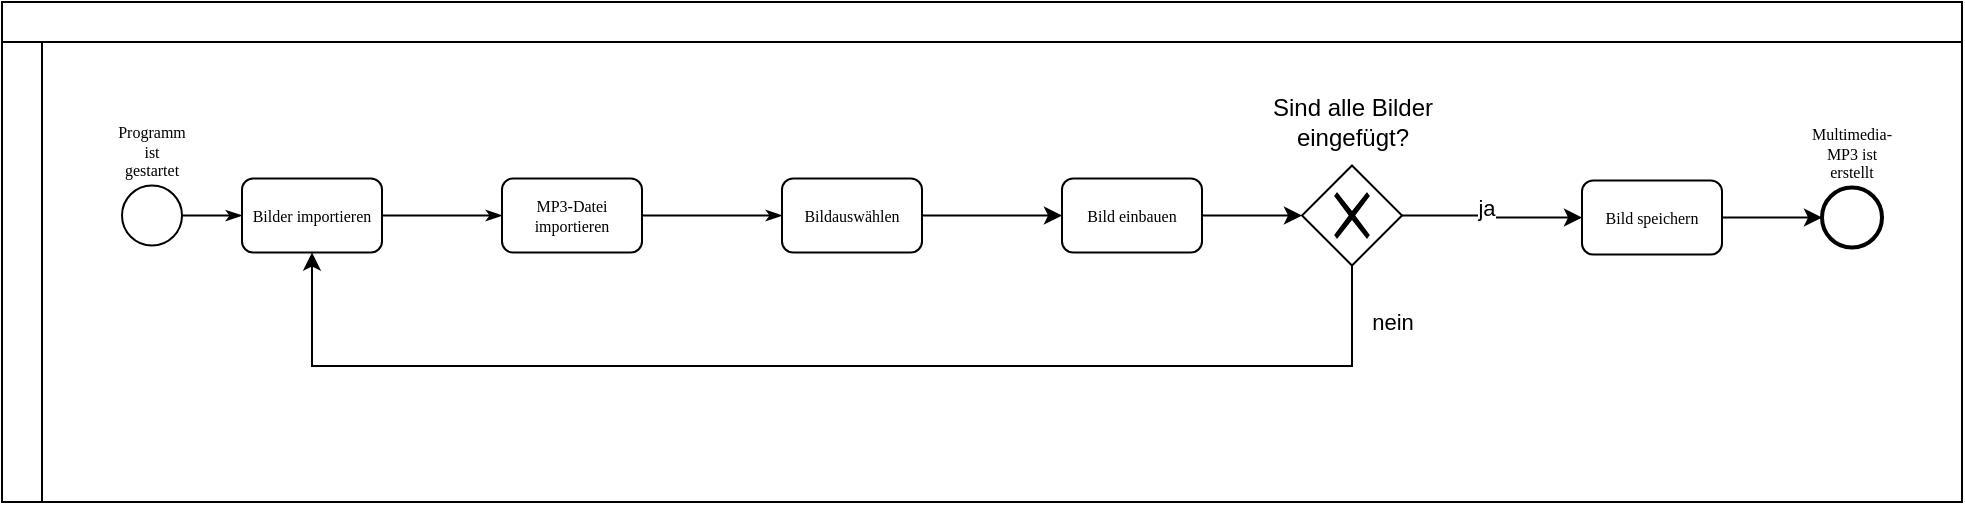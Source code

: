<mxfile version="13.3.1" type="device"><diagram name="Page-1" id="c7488fd3-1785-93aa-aadb-54a6760d102a"><mxGraphModel dx="1038" dy="607" grid="1" gridSize="10" guides="1" tooltips="1" connect="1" arrows="1" fold="1" page="1" pageScale="1" pageWidth="1100" pageHeight="850" background="#ffffff" math="0" shadow="0"><root><mxCell id="0"/><mxCell id="1" parent="0"/><mxCell id="2b4e8129b02d487f-1" value="" style="swimlane;html=1;childLayout=stackLayout;horizontal=1;startSize=20;horizontalStack=0;rounded=0;shadow=0;labelBackgroundColor=none;strokeWidth=1;fontFamily=Verdana;fontSize=8;align=center;" parent="1" vertex="1"><mxGeometry x="170" y="90" width="980" height="250" as="geometry"><mxRectangle x="170" y="90" width="50" height="20" as="alternateBounds"/></mxGeometry></mxCell><mxCell id="2b4e8129b02d487f-2" value="" style="swimlane;html=1;startSize=20;horizontal=0;labelPosition=center;verticalLabelPosition=top;align=center;verticalAlign=bottom;" parent="2b4e8129b02d487f-1" vertex="1"><mxGeometry y="20" width="980" height="230" as="geometry"/></mxCell><mxCell id="2b4e8129b02d487f-18" style="edgeStyle=orthogonalEdgeStyle;rounded=0;html=1;labelBackgroundColor=none;startArrow=none;startFill=0;startSize=5;endArrow=classicThin;endFill=1;endSize=5;jettySize=auto;orthogonalLoop=1;strokeWidth=1;fontFamily=Verdana;fontSize=8" parent="2b4e8129b02d487f-2" source="2b4e8129b02d487f-5" target="2b4e8129b02d487f-6" edge="1"><mxGeometry relative="1" as="geometry"/></mxCell><mxCell id="6mNBet576XYGnf8pmK2y-6" value="" style="edgeStyle=orthogonalEdgeStyle;rounded=0;orthogonalLoop=1;jettySize=auto;html=1;" parent="2b4e8129b02d487f-2" source="6mNBet576XYGnf8pmK2y-3" target="6mNBet576XYGnf8pmK2y-5" edge="1"><mxGeometry relative="1" as="geometry"/></mxCell><mxCell id="uuwMV8xAl5ECecg66GV9-3" value="Sind alle Bilder eingefügt?" style="text;html=1;strokeColor=none;fillColor=none;align=center;verticalAlign=middle;whiteSpace=wrap;rounded=0;" vertex="1" parent="2b4e8129b02d487f-2"><mxGeometry x="627.5" y="30" width="95" height="20" as="geometry"/></mxCell><mxCell id="6mNBet576XYGnf8pmK2y-17" value="Bild speichern" style="rounded=1;whiteSpace=wrap;html=1;shadow=0;labelBackgroundColor=none;strokeWidth=1;fontFamily=Verdana;fontSize=8;align=center;" parent="2b4e8129b02d487f-2" vertex="1"><mxGeometry x="790" y="69.25" width="70" height="37" as="geometry"/></mxCell><mxCell id="6mNBet576XYGnf8pmK2y-3" value="Bildauswählen" style="rounded=1;whiteSpace=wrap;html=1;shadow=0;labelBackgroundColor=none;strokeWidth=1;fontFamily=Verdana;fontSize=8;align=center;" parent="2b4e8129b02d487f-2" vertex="1"><mxGeometry x="390" y="68.25" width="70" height="37" as="geometry"/></mxCell><mxCell id="2b4e8129b02d487f-5" value="Programm ist gestartet" style="ellipse;whiteSpace=wrap;html=1;rounded=0;shadow=0;labelBackgroundColor=none;strokeWidth=1;fontFamily=Verdana;fontSize=8;align=center;labelPosition=center;verticalLabelPosition=top;verticalAlign=bottom;" parent="2b4e8129b02d487f-2" vertex="1"><mxGeometry x="60" y="71.75" width="30" height="30" as="geometry"/></mxCell><mxCell id="2b4e8129b02d487f-6" value="Bilder importieren" style="rounded=1;whiteSpace=wrap;html=1;shadow=0;labelBackgroundColor=none;strokeWidth=1;fontFamily=Verdana;fontSize=8;align=center;" parent="2b4e8129b02d487f-2" vertex="1"><mxGeometry x="120" y="68.25" width="70" height="37" as="geometry"/></mxCell><mxCell id="2b4e8129b02d487f-24" style="edgeStyle=orthogonalEdgeStyle;rounded=0;html=1;labelBackgroundColor=none;startArrow=none;startFill=0;startSize=5;endArrow=classicThin;endFill=1;endSize=5;jettySize=auto;orthogonalLoop=1;strokeWidth=1;fontFamily=Verdana;fontSize=8" parent="2b4e8129b02d487f-2" source="2b4e8129b02d487f-6" target="2b4e8129b02d487f-12" edge="1"><mxGeometry relative="1" as="geometry"/></mxCell><mxCell id="6mNBet576XYGnf8pmK2y-4" style="edgeStyle=orthogonalEdgeStyle;rounded=0;html=1;labelBackgroundColor=none;startArrow=none;startFill=0;startSize=5;endArrow=classicThin;endFill=1;endSize=5;jettySize=auto;orthogonalLoop=1;strokeWidth=1;fontFamily=Verdana;fontSize=8" parent="2b4e8129b02d487f-2" source="2b4e8129b02d487f-12" target="6mNBet576XYGnf8pmK2y-3" edge="1"><mxGeometry relative="1" as="geometry"><mxPoint x="490" y="176.75" as="sourcePoint"/><mxPoint x="630" y="176.75" as="targetPoint"/></mxGeometry></mxCell><mxCell id="6mNBet576XYGnf8pmK2y-11" style="edgeStyle=orthogonalEdgeStyle;rounded=0;orthogonalLoop=1;jettySize=auto;html=1;entryX=0;entryY=0.5;entryDx=0;entryDy=0;" parent="2b4e8129b02d487f-2" source="6mNBet576XYGnf8pmK2y-5" target="uuwMV8xAl5ECecg66GV9-1" edge="1"><mxGeometry relative="1" as="geometry"><mxPoint x="650" y="86.75" as="targetPoint"/></mxGeometry></mxCell><mxCell id="6mNBet576XYGnf8pmK2y-5" value="Bild einbauen" style="rounded=1;whiteSpace=wrap;html=1;shadow=0;labelBackgroundColor=none;strokeWidth=1;fontFamily=Verdana;fontSize=8;align=center;" parent="2b4e8129b02d487f-2" vertex="1"><mxGeometry x="530" y="68.25" width="70" height="37" as="geometry"/></mxCell><mxCell id="6mNBet576XYGnf8pmK2y-12" style="edgeStyle=orthogonalEdgeStyle;rounded=0;orthogonalLoop=1;jettySize=auto;html=1;labelPosition=center;verticalLabelPosition=top;align=center;verticalAlign=bottom;entryX=0;entryY=0.5;entryDx=0;entryDy=0;exitX=1;exitY=0.5;exitDx=0;exitDy=0;" parent="2b4e8129b02d487f-2" source="uuwMV8xAl5ECecg66GV9-1" target="6mNBet576XYGnf8pmK2y-17" edge="1"><mxGeometry relative="1" as="geometry"><mxPoint x="850" y="87" as="targetPoint"/><mxPoint x="690" y="86.8" as="sourcePoint"/></mxGeometry></mxCell><mxCell id="6mNBet576XYGnf8pmK2y-13" value="ja" style="edgeLabel;html=1;align=center;verticalAlign=middle;resizable=0;points=[];" parent="6mNBet576XYGnf8pmK2y-12" vertex="1" connectable="0"><mxGeometry x="0.217" y="-3" relative="1" as="geometry"><mxPoint x="-13" y="-8" as="offset"/></mxGeometry></mxCell><mxCell id="6mNBet576XYGnf8pmK2y-14" value="nein" style="edgeStyle=orthogonalEdgeStyle;rounded=0;orthogonalLoop=1;jettySize=auto;html=1;entryX=0.5;entryY=1;entryDx=0;entryDy=0;exitX=0.5;exitY=1;exitDx=0;exitDy=0;" parent="2b4e8129b02d487f-2" source="uuwMV8xAl5ECecg66GV9-1" target="2b4e8129b02d487f-6" edge="1"><mxGeometry x="-0.913" y="20" relative="1" as="geometry"><mxPoint x="150" y="121.75" as="targetPoint"/><Array as="points"><mxPoint x="675" y="162"/><mxPoint x="155" y="162"/></Array><mxPoint y="1" as="offset"/><mxPoint x="670" y="104.25" as="sourcePoint"/></mxGeometry></mxCell><mxCell id="2b4e8129b02d487f-12" value="MP3-Datei importieren" style="rounded=1;whiteSpace=wrap;html=1;shadow=0;labelBackgroundColor=none;strokeWidth=1;fontFamily=Verdana;fontSize=8;align=center;" parent="2b4e8129b02d487f-2" vertex="1"><mxGeometry x="250" y="68.25" width="70" height="37" as="geometry"/></mxCell><mxCell id="6mNBet576XYGnf8pmK2y-18" style="edgeStyle=orthogonalEdgeStyle;rounded=0;orthogonalLoop=1;jettySize=auto;html=1;" parent="2b4e8129b02d487f-2" source="6mNBet576XYGnf8pmK2y-17" target="2b4e8129b02d487f-8" edge="1"><mxGeometry relative="1" as="geometry"><mxPoint x="1100" y="85.75" as="targetPoint"/></mxGeometry></mxCell><mxCell id="2b4e8129b02d487f-8" value="Multimedia-MP3 ist erstellt" style="ellipse;whiteSpace=wrap;html=1;rounded=0;shadow=0;labelBackgroundColor=none;strokeWidth=2;fontFamily=Verdana;fontSize=8;align=center;labelPosition=center;verticalLabelPosition=top;verticalAlign=bottom;" parent="2b4e8129b02d487f-2" vertex="1"><mxGeometry x="910" y="72.75" width="30" height="30" as="geometry"/></mxCell><mxCell id="uuwMV8xAl5ECecg66GV9-1" value="" style="shape=mxgraph.bpmn.shape;html=1;verticalLabelPosition=bottom;labelBackgroundColor=#ffffff;verticalAlign=top;align=center;perimeter=rhombusPerimeter;background=gateway;outlineConnect=0;outline=none;symbol=exclusiveGw;" vertex="1" parent="2b4e8129b02d487f-2"><mxGeometry x="650" y="61.75" width="50" height="50" as="geometry"/></mxCell></root></mxGraphModel></diagram></mxfile>